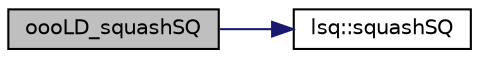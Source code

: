 digraph G
{
  edge [fontname="Helvetica",fontsize="10",labelfontname="Helvetica",labelfontsize="10"];
  node [fontname="Helvetica",fontsize="10",shape=record];
  rankdir=LR;
  Node1 [label="oooLD_squashSQ",height=0.2,width=0.4,color="black", fillcolor="grey75", style="filled" fontcolor="black"];
  Node1 -> Node2 [color="midnightblue",fontsize="10",style="solid"];
  Node2 [label="lsq::squashSQ",height=0.2,width=0.4,color="black", fillcolor="white", style="filled",URL="$classlsq.html#ac4c427683d9be2a048a1d843a6f5b3a2"];
}
